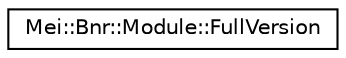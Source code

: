 digraph "Graphical Class Hierarchy"
{
  edge [fontname="Helvetica",fontsize="10",labelfontname="Helvetica",labelfontsize="10"];
  node [fontname="Helvetica",fontsize="10",shape=record];
  rankdir="LR";
  Node1 [label="Mei::Bnr::Module::FullVersion",height=0.2,width=0.4,color="black", fillcolor="white", style="filled",URL="$a00083.html",tooltip="Full component version. "];
}
